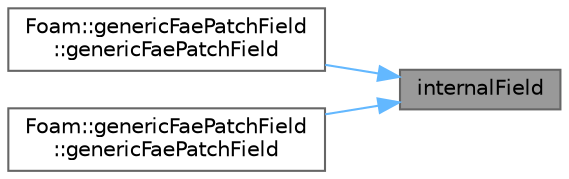 digraph "internalField"
{
 // LATEX_PDF_SIZE
  bgcolor="transparent";
  edge [fontname=Helvetica,fontsize=10,labelfontname=Helvetica,labelfontsize=10];
  node [fontname=Helvetica,fontsize=10,shape=box,height=0.2,width=0.4];
  rankdir="RL";
  Node1 [id="Node000001",label="internalField",height=0.2,width=0.4,color="gray40", fillcolor="grey60", style="filled", fontcolor="black",tooltip=" "];
  Node1 -> Node2 [id="edge1_Node000001_Node000002",dir="back",color="steelblue1",style="solid",tooltip=" "];
  Node2 [id="Node000002",label="Foam::genericFaePatchField\l::genericFaePatchField",height=0.2,width=0.4,color="grey40", fillcolor="white", style="filled",URL="$classFoam_1_1genericFaePatchField.html#ac7a890d48ad93dfaec9cea463ed769a8",tooltip=" "];
  Node1 -> Node3 [id="edge2_Node000001_Node000003",dir="back",color="steelblue1",style="solid",tooltip=" "];
  Node3 [id="Node000003",label="Foam::genericFaePatchField\l::genericFaePatchField",height=0.2,width=0.4,color="grey40", fillcolor="white", style="filled",URL="$classFoam_1_1genericFaePatchField.html#a0197adc2c7df18e063815a5dcf1c7276",tooltip=" "];
}
